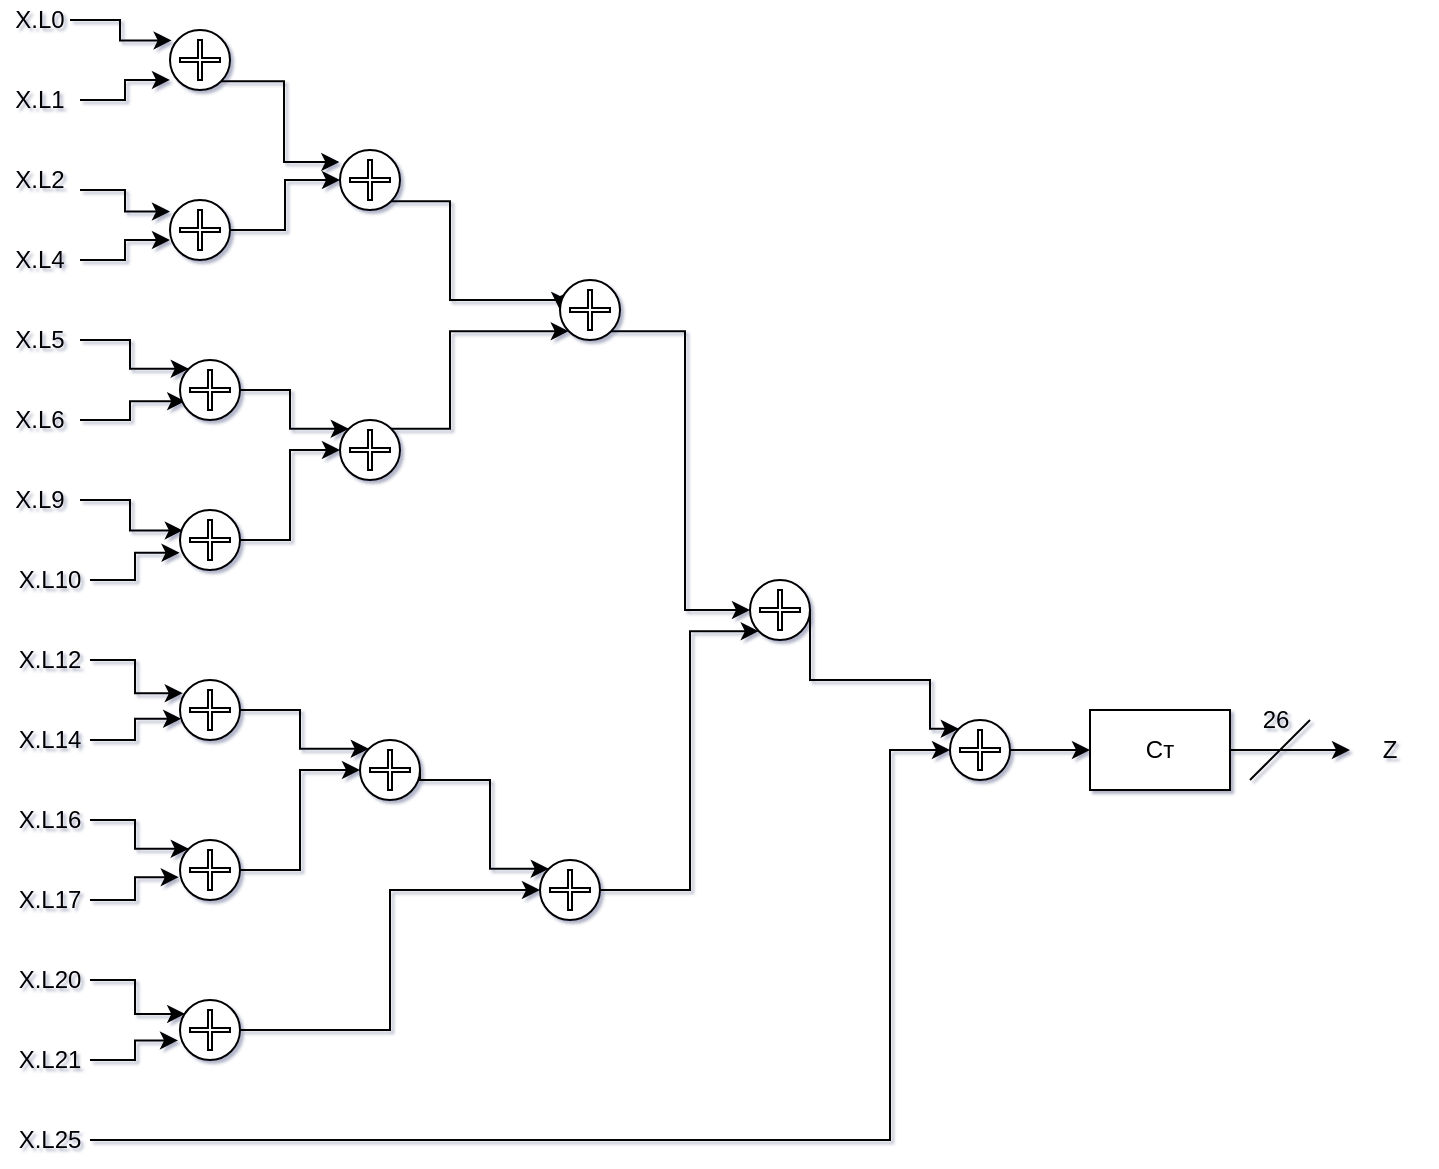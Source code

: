 <mxfile version="11.3.0" type="github" pages="1"><diagram id="Pa8Vga6JRhqoHKMd0oZH" name="Page-1"><mxGraphModel dx="1122" dy="619" grid="0" gridSize="10" guides="1" tooltips="1" connect="1" arrows="1" fold="1" page="0" pageScale="1" pageWidth="850" pageHeight="1100" background="none" math="0" shadow="1"><root><mxCell id="0"/><mxCell id="1" parent="0"/><mxCell id="n3d8i62kWJipOSa2hasG-42" style="edgeStyle=orthogonalEdgeStyle;rounded=0;orthogonalLoop=1;jettySize=auto;html=1;exitX=1;exitY=0.5;exitDx=0;exitDy=0;entryX=0.027;entryY=0.173;entryDx=0;entryDy=0;entryPerimeter=0;" edge="1" parent="1" source="n3d8i62kWJipOSa2hasG-1" target="n3d8i62kWJipOSa2hasG-19"><mxGeometry relative="1" as="geometry"/></mxCell><mxCell id="n3d8i62kWJipOSa2hasG-1" value="X.L0" style="text;html=1;strokeColor=none;fillColor=none;align=center;verticalAlign=middle;whiteSpace=wrap;rounded=0;" vertex="1" parent="1"><mxGeometry x="40" y="50" width="30" height="20" as="geometry"/></mxCell><mxCell id="n3d8i62kWJipOSa2hasG-46" style="edgeStyle=orthogonalEdgeStyle;rounded=0;orthogonalLoop=1;jettySize=auto;html=1;exitX=1;exitY=0.75;exitDx=0;exitDy=0;entryX=0;entryY=0.193;entryDx=0;entryDy=0;entryPerimeter=0;" edge="1" parent="1" source="n3d8i62kWJipOSa2hasG-2" target="n3d8i62kWJipOSa2hasG-44"><mxGeometry relative="1" as="geometry"/></mxCell><mxCell id="n3d8i62kWJipOSa2hasG-2" value="X.L2" style="text;html=1;strokeColor=none;fillColor=none;align=center;verticalAlign=middle;whiteSpace=wrap;rounded=0;" vertex="1" parent="1"><mxGeometry x="35" y="130" width="40" height="20" as="geometry"/></mxCell><mxCell id="n3d8i62kWJipOSa2hasG-47" style="edgeStyle=orthogonalEdgeStyle;rounded=0;orthogonalLoop=1;jettySize=auto;html=1;exitX=1;exitY=0.5;exitDx=0;exitDy=0;entryX=0;entryY=0.667;entryDx=0;entryDy=0;entryPerimeter=0;" edge="1" parent="1" source="n3d8i62kWJipOSa2hasG-3" target="n3d8i62kWJipOSa2hasG-44"><mxGeometry relative="1" as="geometry"/></mxCell><mxCell id="n3d8i62kWJipOSa2hasG-3" value="X.L4" style="text;html=1;strokeColor=none;fillColor=none;align=center;verticalAlign=middle;whiteSpace=wrap;rounded=0;" vertex="1" parent="1"><mxGeometry x="35" y="170" width="40" height="20" as="geometry"/></mxCell><mxCell id="n3d8i62kWJipOSa2hasG-50" style="edgeStyle=orthogonalEdgeStyle;rounded=0;orthogonalLoop=1;jettySize=auto;html=1;exitX=1;exitY=0.5;exitDx=0;exitDy=0;entryX=0;entryY=0;entryDx=0;entryDy=0;" edge="1" parent="1" source="n3d8i62kWJipOSa2hasG-5" target="n3d8i62kWJipOSa2hasG-48"><mxGeometry relative="1" as="geometry"/></mxCell><mxCell id="n3d8i62kWJipOSa2hasG-5" value="X.L5" style="text;html=1;strokeColor=none;fillColor=none;align=center;verticalAlign=middle;whiteSpace=wrap;rounded=0;" vertex="1" parent="1"><mxGeometry x="35" y="210" width="40" height="20" as="geometry"/></mxCell><mxCell id="n3d8i62kWJipOSa2hasG-43" style="edgeStyle=orthogonalEdgeStyle;rounded=0;orthogonalLoop=1;jettySize=auto;html=1;exitX=1;exitY=0.5;exitDx=0;exitDy=0;entryX=0;entryY=0.833;entryDx=0;entryDy=0;entryPerimeter=0;" edge="1" parent="1" source="n3d8i62kWJipOSa2hasG-6" target="n3d8i62kWJipOSa2hasG-19"><mxGeometry relative="1" as="geometry"/></mxCell><mxCell id="n3d8i62kWJipOSa2hasG-6" value="X.L1" style="text;html=1;strokeColor=none;fillColor=none;align=center;verticalAlign=middle;whiteSpace=wrap;rounded=0;" vertex="1" parent="1"><mxGeometry x="35" y="90" width="40" height="20" as="geometry"/></mxCell><mxCell id="n3d8i62kWJipOSa2hasG-51" style="edgeStyle=orthogonalEdgeStyle;rounded=0;orthogonalLoop=1;jettySize=auto;html=1;exitX=1;exitY=0.5;exitDx=0;exitDy=0;entryX=0.087;entryY=0.687;entryDx=0;entryDy=0;entryPerimeter=0;" edge="1" parent="1" source="n3d8i62kWJipOSa2hasG-9" target="n3d8i62kWJipOSa2hasG-48"><mxGeometry relative="1" as="geometry"/></mxCell><mxCell id="n3d8i62kWJipOSa2hasG-9" value="X.L6" style="text;html=1;strokeColor=none;fillColor=none;align=center;verticalAlign=middle;whiteSpace=wrap;rounded=0;" vertex="1" parent="1"><mxGeometry x="35" y="250" width="40" height="20" as="geometry"/></mxCell><mxCell id="n3d8i62kWJipOSa2hasG-55" style="edgeStyle=orthogonalEdgeStyle;rounded=0;orthogonalLoop=1;jettySize=auto;html=1;exitX=1;exitY=0.5;exitDx=0;exitDy=0;entryX=0.047;entryY=0.34;entryDx=0;entryDy=0;entryPerimeter=0;" edge="1" parent="1" source="n3d8i62kWJipOSa2hasG-10" target="n3d8i62kWJipOSa2hasG-53"><mxGeometry relative="1" as="geometry"/></mxCell><mxCell id="n3d8i62kWJipOSa2hasG-10" value="X.L9" style="text;html=1;strokeColor=none;fillColor=none;align=center;verticalAlign=middle;whiteSpace=wrap;rounded=0;" vertex="1" parent="1"><mxGeometry x="35" y="290" width="40" height="20" as="geometry"/></mxCell><mxCell id="n3d8i62kWJipOSa2hasG-56" style="edgeStyle=orthogonalEdgeStyle;rounded=0;orthogonalLoop=1;jettySize=auto;html=1;exitX=1;exitY=0.5;exitDx=0;exitDy=0;entryX=-0.007;entryY=0.713;entryDx=0;entryDy=0;entryPerimeter=0;" edge="1" parent="1" source="n3d8i62kWJipOSa2hasG-11" target="n3d8i62kWJipOSa2hasG-53"><mxGeometry relative="1" as="geometry"/></mxCell><mxCell id="n3d8i62kWJipOSa2hasG-11" value="X.L10" style="text;html=1;strokeColor=none;fillColor=none;align=center;verticalAlign=middle;whiteSpace=wrap;rounded=0;" vertex="1" parent="1"><mxGeometry x="40" y="330" width="40" height="20" as="geometry"/></mxCell><mxCell id="n3d8i62kWJipOSa2hasG-59" style="edgeStyle=orthogonalEdgeStyle;rounded=0;orthogonalLoop=1;jettySize=auto;html=1;exitX=1;exitY=0.5;exitDx=0;exitDy=0;entryX=0.047;entryY=0.22;entryDx=0;entryDy=0;entryPerimeter=0;" edge="1" parent="1" source="n3d8i62kWJipOSa2hasG-12" target="n3d8i62kWJipOSa2hasG-57"><mxGeometry relative="1" as="geometry"/></mxCell><mxCell id="n3d8i62kWJipOSa2hasG-12" value="X.L12" style="text;html=1;strokeColor=none;fillColor=none;align=center;verticalAlign=middle;whiteSpace=wrap;rounded=0;" vertex="1" parent="1"><mxGeometry x="40" y="370" width="40" height="20" as="geometry"/></mxCell><mxCell id="n3d8i62kWJipOSa2hasG-62" style="edgeStyle=orthogonalEdgeStyle;rounded=0;orthogonalLoop=1;jettySize=auto;html=1;exitX=1;exitY=0.5;exitDx=0;exitDy=0;entryX=0.02;entryY=0.647;entryDx=0;entryDy=0;entryPerimeter=0;" edge="1" parent="1" source="n3d8i62kWJipOSa2hasG-13" target="n3d8i62kWJipOSa2hasG-57"><mxGeometry relative="1" as="geometry"/></mxCell><mxCell id="n3d8i62kWJipOSa2hasG-13" value="X.L14" style="text;html=1;strokeColor=none;fillColor=none;align=center;verticalAlign=middle;whiteSpace=wrap;rounded=0;" vertex="1" parent="1"><mxGeometry x="40" y="410" width="40" height="20" as="geometry"/></mxCell><mxCell id="n3d8i62kWJipOSa2hasG-65" style="edgeStyle=orthogonalEdgeStyle;rounded=0;orthogonalLoop=1;jettySize=auto;html=1;exitX=1;exitY=0.5;exitDx=0;exitDy=0;entryX=0;entryY=0;entryDx=0;entryDy=0;" edge="1" parent="1" source="n3d8i62kWJipOSa2hasG-14" target="n3d8i62kWJipOSa2hasG-63"><mxGeometry relative="1" as="geometry"/></mxCell><mxCell id="n3d8i62kWJipOSa2hasG-14" value="X.L16" style="text;html=1;strokeColor=none;fillColor=none;align=center;verticalAlign=middle;whiteSpace=wrap;rounded=0;" vertex="1" parent="1"><mxGeometry x="40" y="450" width="40" height="20" as="geometry"/></mxCell><mxCell id="n3d8i62kWJipOSa2hasG-67" style="edgeStyle=orthogonalEdgeStyle;rounded=0;orthogonalLoop=1;jettySize=auto;html=1;exitX=1;exitY=0.5;exitDx=0;exitDy=0;entryX=-0.02;entryY=0.62;entryDx=0;entryDy=0;entryPerimeter=0;" edge="1" parent="1" source="n3d8i62kWJipOSa2hasG-15" target="n3d8i62kWJipOSa2hasG-63"><mxGeometry relative="1" as="geometry"/></mxCell><mxCell id="n3d8i62kWJipOSa2hasG-15" value="X.L17" style="text;html=1;strokeColor=none;fillColor=none;align=center;verticalAlign=middle;whiteSpace=wrap;rounded=0;" vertex="1" parent="1"><mxGeometry x="40" y="490" width="40" height="20" as="geometry"/></mxCell><mxCell id="n3d8i62kWJipOSa2hasG-73" style="edgeStyle=orthogonalEdgeStyle;rounded=0;orthogonalLoop=1;jettySize=auto;html=1;exitX=1;exitY=0.5;exitDx=0;exitDy=0;entryX=0.087;entryY=0.233;entryDx=0;entryDy=0;entryPerimeter=0;" edge="1" parent="1" source="n3d8i62kWJipOSa2hasG-16" target="n3d8i62kWJipOSa2hasG-68"><mxGeometry relative="1" as="geometry"/></mxCell><mxCell id="n3d8i62kWJipOSa2hasG-16" value="X.L20" style="text;html=1;strokeColor=none;fillColor=none;align=center;verticalAlign=middle;whiteSpace=wrap;rounded=0;" vertex="1" parent="1"><mxGeometry x="40" y="530" width="40" height="20" as="geometry"/></mxCell><mxCell id="n3d8i62kWJipOSa2hasG-72" style="edgeStyle=orthogonalEdgeStyle;rounded=0;orthogonalLoop=1;jettySize=auto;html=1;exitX=1;exitY=0.5;exitDx=0;exitDy=0;entryX=-0.033;entryY=0.673;entryDx=0;entryDy=0;entryPerimeter=0;" edge="1" parent="1" source="n3d8i62kWJipOSa2hasG-17" target="n3d8i62kWJipOSa2hasG-68"><mxGeometry relative="1" as="geometry"/></mxCell><mxCell id="n3d8i62kWJipOSa2hasG-17" value="X.L21" style="text;html=1;strokeColor=none;fillColor=none;align=center;verticalAlign=middle;whiteSpace=wrap;rounded=0;" vertex="1" parent="1"><mxGeometry x="40" y="570" width="40" height="20" as="geometry"/></mxCell><mxCell id="n3d8i62kWJipOSa2hasG-111" style="edgeStyle=orthogonalEdgeStyle;rounded=0;orthogonalLoop=1;jettySize=auto;html=1;exitX=1;exitY=0.5;exitDx=0;exitDy=0;entryX=0;entryY=0.5;entryDx=0;entryDy=0;" edge="1" parent="1" source="n3d8i62kWJipOSa2hasG-18" target="n3d8i62kWJipOSa2hasG-108"><mxGeometry relative="1" as="geometry"><Array as="points"><mxPoint x="480" y="620"/><mxPoint x="480" y="425"/></Array></mxGeometry></mxCell><mxCell id="n3d8i62kWJipOSa2hasG-18" value="X.L25" style="text;html=1;strokeColor=none;fillColor=none;align=center;verticalAlign=middle;whiteSpace=wrap;rounded=0;" vertex="1" parent="1"><mxGeometry x="40" y="610" width="40" height="20" as="geometry"/></mxCell><mxCell id="n3d8i62kWJipOSa2hasG-81" style="edgeStyle=orthogonalEdgeStyle;rounded=0;orthogonalLoop=1;jettySize=auto;html=1;exitX=1;exitY=1;exitDx=0;exitDy=0;entryX=-0.011;entryY=0.2;entryDx=0;entryDy=0;entryPerimeter=0;" edge="1" parent="1" source="n3d8i62kWJipOSa2hasG-19" target="n3d8i62kWJipOSa2hasG-74"><mxGeometry relative="1" as="geometry"><Array as="points"><mxPoint x="177" y="91"/><mxPoint x="177" y="131"/></Array></mxGeometry></mxCell><mxCell id="n3d8i62kWJipOSa2hasG-19" value="" style="ellipse;whiteSpace=wrap;html=1;aspect=fixed;" vertex="1" parent="1"><mxGeometry x="120" y="65" width="30" height="30" as="geometry"/></mxCell><mxCell id="n3d8i62kWJipOSa2hasG-36" value="" style="shape=cross;whiteSpace=wrap;html=1;size=0.1;" vertex="1" parent="1"><mxGeometry x="125" y="70" width="20" height="20" as="geometry"/></mxCell><mxCell id="n3d8i62kWJipOSa2hasG-84" style="edgeStyle=orthogonalEdgeStyle;rounded=0;orthogonalLoop=1;jettySize=auto;html=1;exitX=1;exitY=0.5;exitDx=0;exitDy=0;entryX=0;entryY=0.5;entryDx=0;entryDy=0;" edge="1" parent="1" source="n3d8i62kWJipOSa2hasG-44" target="n3d8i62kWJipOSa2hasG-74"><mxGeometry relative="1" as="geometry"/></mxCell><mxCell id="n3d8i62kWJipOSa2hasG-44" value="" style="ellipse;whiteSpace=wrap;html=1;aspect=fixed;" vertex="1" parent="1"><mxGeometry x="120" y="150" width="30" height="30" as="geometry"/></mxCell><mxCell id="n3d8i62kWJipOSa2hasG-45" value="" style="shape=cross;whiteSpace=wrap;html=1;size=0.1;" vertex="1" parent="1"><mxGeometry x="125" y="155" width="20" height="20" as="geometry"/></mxCell><mxCell id="n3d8i62kWJipOSa2hasG-85" style="edgeStyle=orthogonalEdgeStyle;rounded=0;orthogonalLoop=1;jettySize=auto;html=1;exitX=1;exitY=0.5;exitDx=0;exitDy=0;entryX=0;entryY=0;entryDx=0;entryDy=0;" edge="1" parent="1" source="n3d8i62kWJipOSa2hasG-48" target="n3d8i62kWJipOSa2hasG-78"><mxGeometry relative="1" as="geometry"/></mxCell><mxCell id="n3d8i62kWJipOSa2hasG-48" value="" style="ellipse;whiteSpace=wrap;html=1;aspect=fixed;" vertex="1" parent="1"><mxGeometry x="125" y="230" width="30" height="30" as="geometry"/></mxCell><mxCell id="n3d8i62kWJipOSa2hasG-49" value="" style="shape=cross;whiteSpace=wrap;html=1;size=0.1;" vertex="1" parent="1"><mxGeometry x="130" y="235" width="20" height="20" as="geometry"/></mxCell><mxCell id="n3d8i62kWJipOSa2hasG-86" style="edgeStyle=orthogonalEdgeStyle;rounded=0;orthogonalLoop=1;jettySize=auto;html=1;exitX=1;exitY=0.5;exitDx=0;exitDy=0;entryX=0;entryY=0.5;entryDx=0;entryDy=0;" edge="1" parent="1" source="n3d8i62kWJipOSa2hasG-53" target="n3d8i62kWJipOSa2hasG-78"><mxGeometry relative="1" as="geometry"/></mxCell><mxCell id="n3d8i62kWJipOSa2hasG-53" value="" style="ellipse;whiteSpace=wrap;html=1;aspect=fixed;" vertex="1" parent="1"><mxGeometry x="125" y="305" width="30" height="30" as="geometry"/></mxCell><mxCell id="n3d8i62kWJipOSa2hasG-54" value="" style="shape=cross;whiteSpace=wrap;html=1;size=0.1;" vertex="1" parent="1"><mxGeometry x="130" y="310" width="20" height="20" as="geometry"/></mxCell><mxCell id="n3d8i62kWJipOSa2hasG-91" style="edgeStyle=orthogonalEdgeStyle;rounded=0;orthogonalLoop=1;jettySize=auto;html=1;exitX=1;exitY=0.5;exitDx=0;exitDy=0;entryX=0;entryY=0;entryDx=0;entryDy=0;" edge="1" parent="1" source="n3d8i62kWJipOSa2hasG-57" target="n3d8i62kWJipOSa2hasG-87"><mxGeometry relative="1" as="geometry"/></mxCell><mxCell id="n3d8i62kWJipOSa2hasG-57" value="" style="ellipse;whiteSpace=wrap;html=1;aspect=fixed;" vertex="1" parent="1"><mxGeometry x="125" y="390" width="30" height="30" as="geometry"/></mxCell><mxCell id="n3d8i62kWJipOSa2hasG-58" value="" style="shape=cross;whiteSpace=wrap;html=1;size=0.1;" vertex="1" parent="1"><mxGeometry x="130" y="395" width="20" height="20" as="geometry"/></mxCell><mxCell id="n3d8i62kWJipOSa2hasG-92" style="edgeStyle=orthogonalEdgeStyle;rounded=0;orthogonalLoop=1;jettySize=auto;html=1;exitX=1;exitY=0.5;exitDx=0;exitDy=0;entryX=0;entryY=0.5;entryDx=0;entryDy=0;" edge="1" parent="1" source="n3d8i62kWJipOSa2hasG-63" target="n3d8i62kWJipOSa2hasG-87"><mxGeometry relative="1" as="geometry"/></mxCell><mxCell id="n3d8i62kWJipOSa2hasG-63" value="" style="ellipse;whiteSpace=wrap;html=1;aspect=fixed;" vertex="1" parent="1"><mxGeometry x="125" y="470" width="30" height="30" as="geometry"/></mxCell><mxCell id="n3d8i62kWJipOSa2hasG-64" value="" style="shape=cross;whiteSpace=wrap;html=1;size=0.1;" vertex="1" parent="1"><mxGeometry x="130" y="475" width="20" height="20" as="geometry"/></mxCell><mxCell id="n3d8i62kWJipOSa2hasG-100" style="edgeStyle=orthogonalEdgeStyle;rounded=0;orthogonalLoop=1;jettySize=auto;html=1;exitX=1;exitY=0.5;exitDx=0;exitDy=0;entryX=0;entryY=0.5;entryDx=0;entryDy=0;" edge="1" parent="1" source="n3d8i62kWJipOSa2hasG-68" target="n3d8i62kWJipOSa2hasG-95"><mxGeometry relative="1" as="geometry"/></mxCell><mxCell id="n3d8i62kWJipOSa2hasG-68" value="" style="ellipse;whiteSpace=wrap;html=1;aspect=fixed;" vertex="1" parent="1"><mxGeometry x="125" y="550" width="30" height="30" as="geometry"/></mxCell><mxCell id="n3d8i62kWJipOSa2hasG-69" value="" style="shape=cross;whiteSpace=wrap;html=1;size=0.1;" vertex="1" parent="1"><mxGeometry x="130" y="555" width="20" height="20" as="geometry"/></mxCell><mxCell id="n3d8i62kWJipOSa2hasG-98" style="edgeStyle=orthogonalEdgeStyle;rounded=0;orthogonalLoop=1;jettySize=auto;html=1;exitX=1;exitY=1;exitDx=0;exitDy=0;entryX=0;entryY=0.5;entryDx=0;entryDy=0;" edge="1" parent="1" source="n3d8i62kWJipOSa2hasG-74" target="n3d8i62kWJipOSa2hasG-93"><mxGeometry relative="1" as="geometry"><Array as="points"><mxPoint x="260" y="151"/><mxPoint x="260" y="200"/><mxPoint x="315" y="200"/></Array></mxGeometry></mxCell><mxCell id="n3d8i62kWJipOSa2hasG-74" value="" style="ellipse;whiteSpace=wrap;html=1;aspect=fixed;" vertex="1" parent="1"><mxGeometry x="205" y="125" width="30" height="30" as="geometry"/></mxCell><mxCell id="n3d8i62kWJipOSa2hasG-75" value="" style="shape=cross;whiteSpace=wrap;html=1;size=0.1;" vertex="1" parent="1"><mxGeometry x="210" y="130" width="20" height="20" as="geometry"/></mxCell><mxCell id="n3d8i62kWJipOSa2hasG-99" style="edgeStyle=orthogonalEdgeStyle;rounded=0;orthogonalLoop=1;jettySize=auto;html=1;exitX=1;exitY=0;exitDx=0;exitDy=0;entryX=0;entryY=1;entryDx=0;entryDy=0;" edge="1" parent="1" source="n3d8i62kWJipOSa2hasG-78" target="n3d8i62kWJipOSa2hasG-93"><mxGeometry relative="1" as="geometry"><Array as="points"><mxPoint x="260" y="264"/><mxPoint x="260" y="216"/></Array></mxGeometry></mxCell><mxCell id="n3d8i62kWJipOSa2hasG-78" value="" style="ellipse;whiteSpace=wrap;html=1;aspect=fixed;" vertex="1" parent="1"><mxGeometry x="205" y="260" width="30" height="30" as="geometry"/></mxCell><mxCell id="n3d8i62kWJipOSa2hasG-79" value="" style="shape=cross;whiteSpace=wrap;html=1;size=0.1;" vertex="1" parent="1"><mxGeometry x="210" y="265" width="20" height="20" as="geometry"/></mxCell><mxCell id="n3d8i62kWJipOSa2hasG-103" style="edgeStyle=orthogonalEdgeStyle;rounded=0;orthogonalLoop=1;jettySize=auto;html=1;exitX=1;exitY=0.5;exitDx=0;exitDy=0;entryX=0;entryY=0;entryDx=0;entryDy=0;" edge="1" parent="1" source="n3d8i62kWJipOSa2hasG-87" target="n3d8i62kWJipOSa2hasG-95"><mxGeometry relative="1" as="geometry"><Array as="points"><mxPoint x="245" y="440"/><mxPoint x="280" y="440"/><mxPoint x="280" y="484"/></Array></mxGeometry></mxCell><mxCell id="n3d8i62kWJipOSa2hasG-87" value="" style="ellipse;whiteSpace=wrap;html=1;aspect=fixed;" vertex="1" parent="1"><mxGeometry x="215" y="420" width="30" height="30" as="geometry"/></mxCell><mxCell id="n3d8i62kWJipOSa2hasG-88" value="" style="shape=cross;whiteSpace=wrap;html=1;size=0.1;" vertex="1" parent="1"><mxGeometry x="220" y="425" width="20" height="20" as="geometry"/></mxCell><mxCell id="n3d8i62kWJipOSa2hasG-106" style="edgeStyle=orthogonalEdgeStyle;rounded=0;orthogonalLoop=1;jettySize=auto;html=1;exitX=1;exitY=1;exitDx=0;exitDy=0;entryX=0;entryY=0.5;entryDx=0;entryDy=0;" edge="1" parent="1" source="n3d8i62kWJipOSa2hasG-93" target="n3d8i62kWJipOSa2hasG-104"><mxGeometry relative="1" as="geometry"/></mxCell><mxCell id="n3d8i62kWJipOSa2hasG-93" value="" style="ellipse;whiteSpace=wrap;html=1;aspect=fixed;" vertex="1" parent="1"><mxGeometry x="315" y="190" width="30" height="30" as="geometry"/></mxCell><mxCell id="n3d8i62kWJipOSa2hasG-94" value="" style="shape=cross;whiteSpace=wrap;html=1;size=0.1;" vertex="1" parent="1"><mxGeometry x="320" y="195" width="20" height="20" as="geometry"/></mxCell><mxCell id="n3d8i62kWJipOSa2hasG-107" style="edgeStyle=orthogonalEdgeStyle;rounded=0;orthogonalLoop=1;jettySize=auto;html=1;exitX=1;exitY=0.5;exitDx=0;exitDy=0;entryX=0;entryY=1;entryDx=0;entryDy=0;" edge="1" parent="1" source="n3d8i62kWJipOSa2hasG-95" target="n3d8i62kWJipOSa2hasG-104"><mxGeometry relative="1" as="geometry"><Array as="points"><mxPoint x="380" y="495"/><mxPoint x="380" y="366"/></Array></mxGeometry></mxCell><mxCell id="n3d8i62kWJipOSa2hasG-95" value="" style="ellipse;whiteSpace=wrap;html=1;aspect=fixed;" vertex="1" parent="1"><mxGeometry x="305" y="480" width="30" height="30" as="geometry"/></mxCell><mxCell id="n3d8i62kWJipOSa2hasG-96" value="" style="shape=cross;whiteSpace=wrap;html=1;size=0.1;" vertex="1" parent="1"><mxGeometry x="310" y="485" width="20" height="20" as="geometry"/></mxCell><mxCell id="n3d8i62kWJipOSa2hasG-110" style="edgeStyle=orthogonalEdgeStyle;rounded=0;orthogonalLoop=1;jettySize=auto;html=1;exitX=1;exitY=0.5;exitDx=0;exitDy=0;entryX=0;entryY=0;entryDx=0;entryDy=0;" edge="1" parent="1" source="n3d8i62kWJipOSa2hasG-104" target="n3d8i62kWJipOSa2hasG-108"><mxGeometry relative="1" as="geometry"><Array as="points"><mxPoint x="440" y="390"/><mxPoint x="500" y="390"/><mxPoint x="500" y="414"/></Array></mxGeometry></mxCell><mxCell id="n3d8i62kWJipOSa2hasG-104" value="" style="ellipse;whiteSpace=wrap;html=1;aspect=fixed;" vertex="1" parent="1"><mxGeometry x="410" y="340" width="30" height="30" as="geometry"/></mxCell><mxCell id="n3d8i62kWJipOSa2hasG-105" value="" style="shape=cross;whiteSpace=wrap;html=1;size=0.1;" vertex="1" parent="1"><mxGeometry x="415" y="345" width="20" height="20" as="geometry"/></mxCell><mxCell id="n3d8i62kWJipOSa2hasG-116" style="edgeStyle=orthogonalEdgeStyle;rounded=0;orthogonalLoop=1;jettySize=auto;html=1;exitX=1;exitY=0.5;exitDx=0;exitDy=0;entryX=0;entryY=0.5;entryDx=0;entryDy=0;" edge="1" parent="1" source="n3d8i62kWJipOSa2hasG-108" target="n3d8i62kWJipOSa2hasG-112"><mxGeometry relative="1" as="geometry"/></mxCell><mxCell id="n3d8i62kWJipOSa2hasG-108" value="" style="ellipse;whiteSpace=wrap;html=1;aspect=fixed;" vertex="1" parent="1"><mxGeometry x="510" y="410" width="30" height="30" as="geometry"/></mxCell><mxCell id="n3d8i62kWJipOSa2hasG-109" value="" style="shape=cross;whiteSpace=wrap;html=1;size=0.1;" vertex="1" parent="1"><mxGeometry x="515" y="415" width="20" height="20" as="geometry"/></mxCell><mxCell id="n3d8i62kWJipOSa2hasG-118" value="" style="edgeStyle=orthogonalEdgeStyle;rounded=0;orthogonalLoop=1;jettySize=auto;html=1;" edge="1" parent="1" source="n3d8i62kWJipOSa2hasG-112" target="n3d8i62kWJipOSa2hasG-117"><mxGeometry relative="1" as="geometry"><Array as="points"><mxPoint x="710" y="425"/><mxPoint x="710" y="425"/></Array></mxGeometry></mxCell><mxCell id="n3d8i62kWJipOSa2hasG-112" value="" style="rounded=0;whiteSpace=wrap;html=1;" vertex="1" parent="1"><mxGeometry x="580" y="405" width="70" height="40" as="geometry"/></mxCell><mxCell id="n3d8i62kWJipOSa2hasG-115" value="Ст&lt;br&gt;" style="text;html=1;strokeColor=none;fillColor=none;align=center;verticalAlign=middle;whiteSpace=wrap;rounded=0;" vertex="1" parent="1"><mxGeometry x="595" y="415" width="40" height="20" as="geometry"/></mxCell><mxCell id="n3d8i62kWJipOSa2hasG-117" value="Z" style="text;html=1;strokeColor=none;fillColor=none;align=center;verticalAlign=middle;whiteSpace=wrap;rounded=0;" vertex="1" parent="1"><mxGeometry x="710" y="415" width="40" height="20" as="geometry"/></mxCell><mxCell id="n3d8i62kWJipOSa2hasG-119" value="" style="endArrow=none;html=1;" edge="1" parent="1"><mxGeometry width="50" height="50" relative="1" as="geometry"><mxPoint x="660" y="440" as="sourcePoint"/><mxPoint x="690" y="410" as="targetPoint"/></mxGeometry></mxCell><mxCell id="n3d8i62kWJipOSa2hasG-121" value="26" style="text;html=1;strokeColor=none;fillColor=none;align=center;verticalAlign=middle;whiteSpace=wrap;rounded=0;" vertex="1" parent="1"><mxGeometry x="652.5" y="400" width="40" height="20" as="geometry"/></mxCell></root></mxGraphModel></diagram></mxfile>